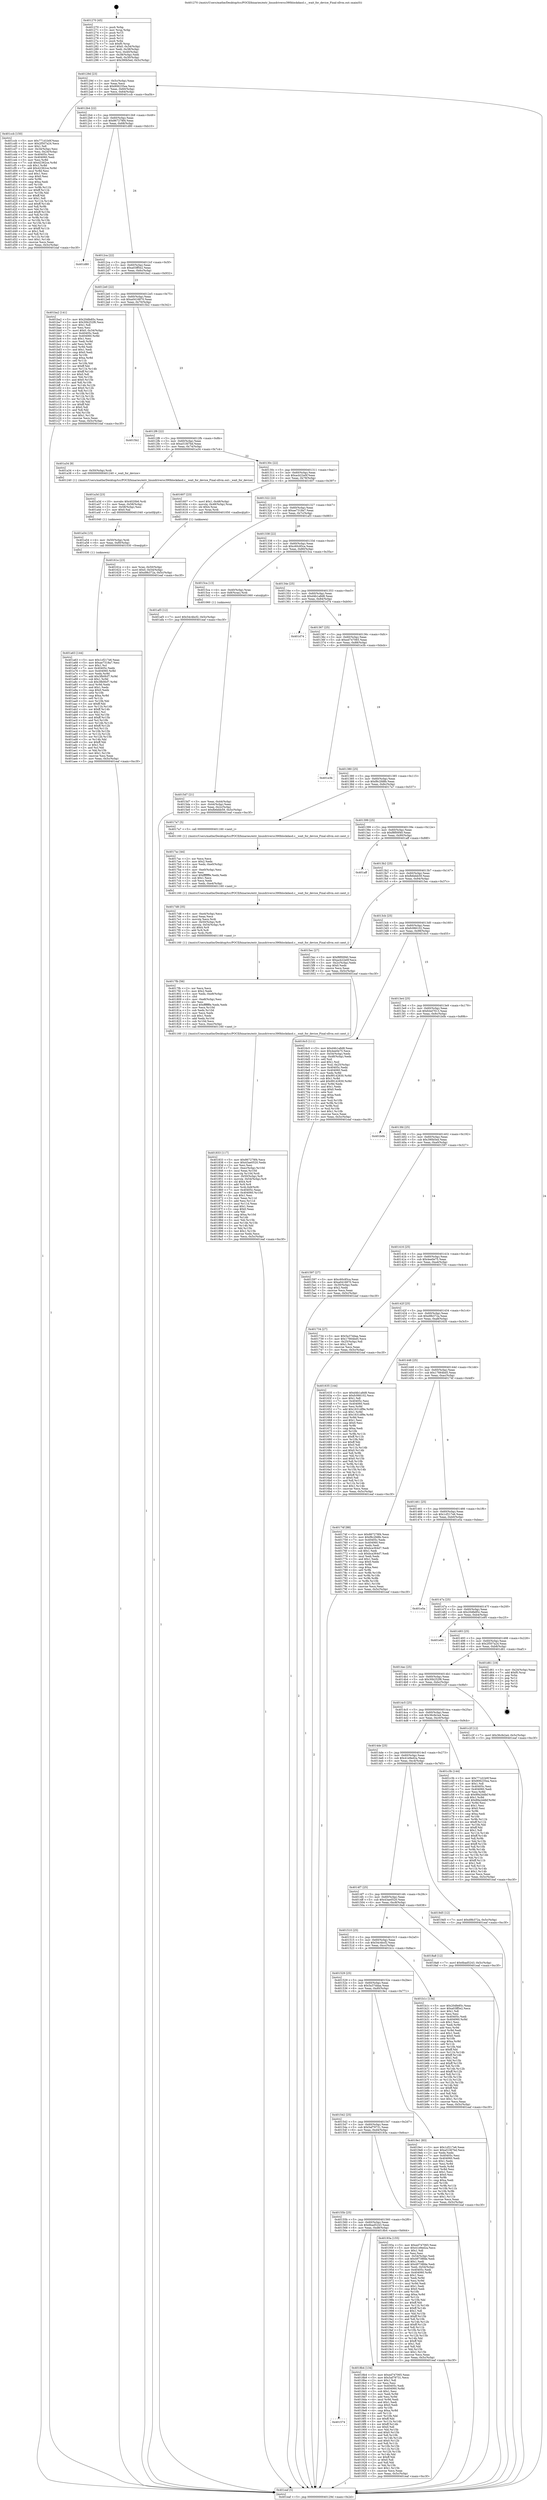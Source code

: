 digraph "0x401270" {
  label = "0x401270 (/mnt/c/Users/mathe/Desktop/tcc/POCII/binaries/extr_linuxdriverss390blockdasd.c__wait_for_device_Final-ollvm.out::main(0))"
  labelloc = "t"
  node[shape=record]

  Entry [label="",width=0.3,height=0.3,shape=circle,fillcolor=black,style=filled]
  "0x40129d" [label="{
     0x40129d [23]\l
     | [instrs]\l
     &nbsp;&nbsp;0x40129d \<+3\>: mov -0x5c(%rbp),%eax\l
     &nbsp;&nbsp;0x4012a0 \<+2\>: mov %eax,%ecx\l
     &nbsp;&nbsp;0x4012a2 \<+6\>: sub $0x806235ea,%ecx\l
     &nbsp;&nbsp;0x4012a8 \<+3\>: mov %eax,-0x60(%rbp)\l
     &nbsp;&nbsp;0x4012ab \<+3\>: mov %ecx,-0x64(%rbp)\l
     &nbsp;&nbsp;0x4012ae \<+6\>: je 0000000000401ccb \<main+0xa5b\>\l
  }"]
  "0x401ccb" [label="{
     0x401ccb [150]\l
     | [instrs]\l
     &nbsp;&nbsp;0x401ccb \<+5\>: mov $0x771d1b0f,%eax\l
     &nbsp;&nbsp;0x401cd0 \<+5\>: mov $0x2f507a24,%ecx\l
     &nbsp;&nbsp;0x401cd5 \<+2\>: mov $0x1,%dl\l
     &nbsp;&nbsp;0x401cd7 \<+3\>: mov -0x34(%rbp),%esi\l
     &nbsp;&nbsp;0x401cda \<+3\>: mov %esi,-0x24(%rbp)\l
     &nbsp;&nbsp;0x401cdd \<+7\>: mov 0x40405c,%esi\l
     &nbsp;&nbsp;0x401ce4 \<+7\>: mov 0x404060,%edi\l
     &nbsp;&nbsp;0x401ceb \<+3\>: mov %esi,%r8d\l
     &nbsp;&nbsp;0x401cee \<+7\>: sub $0x42362ce,%r8d\l
     &nbsp;&nbsp;0x401cf5 \<+4\>: sub $0x1,%r8d\l
     &nbsp;&nbsp;0x401cf9 \<+7\>: add $0x42362ce,%r8d\l
     &nbsp;&nbsp;0x401d00 \<+4\>: imul %r8d,%esi\l
     &nbsp;&nbsp;0x401d04 \<+3\>: and $0x1,%esi\l
     &nbsp;&nbsp;0x401d07 \<+3\>: cmp $0x0,%esi\l
     &nbsp;&nbsp;0x401d0a \<+4\>: sete %r9b\l
     &nbsp;&nbsp;0x401d0e \<+3\>: cmp $0xa,%edi\l
     &nbsp;&nbsp;0x401d11 \<+4\>: setl %r10b\l
     &nbsp;&nbsp;0x401d15 \<+3\>: mov %r9b,%r11b\l
     &nbsp;&nbsp;0x401d18 \<+4\>: xor $0xff,%r11b\l
     &nbsp;&nbsp;0x401d1c \<+3\>: mov %r10b,%bl\l
     &nbsp;&nbsp;0x401d1f \<+3\>: xor $0xff,%bl\l
     &nbsp;&nbsp;0x401d22 \<+3\>: xor $0x1,%dl\l
     &nbsp;&nbsp;0x401d25 \<+3\>: mov %r11b,%r14b\l
     &nbsp;&nbsp;0x401d28 \<+4\>: and $0xff,%r14b\l
     &nbsp;&nbsp;0x401d2c \<+3\>: and %dl,%r9b\l
     &nbsp;&nbsp;0x401d2f \<+3\>: mov %bl,%r15b\l
     &nbsp;&nbsp;0x401d32 \<+4\>: and $0xff,%r15b\l
     &nbsp;&nbsp;0x401d36 \<+3\>: and %dl,%r10b\l
     &nbsp;&nbsp;0x401d39 \<+3\>: or %r9b,%r14b\l
     &nbsp;&nbsp;0x401d3c \<+3\>: or %r10b,%r15b\l
     &nbsp;&nbsp;0x401d3f \<+3\>: xor %r15b,%r14b\l
     &nbsp;&nbsp;0x401d42 \<+3\>: or %bl,%r11b\l
     &nbsp;&nbsp;0x401d45 \<+4\>: xor $0xff,%r11b\l
     &nbsp;&nbsp;0x401d49 \<+3\>: or $0x1,%dl\l
     &nbsp;&nbsp;0x401d4c \<+3\>: and %dl,%r11b\l
     &nbsp;&nbsp;0x401d4f \<+3\>: or %r11b,%r14b\l
     &nbsp;&nbsp;0x401d52 \<+4\>: test $0x1,%r14b\l
     &nbsp;&nbsp;0x401d56 \<+3\>: cmovne %ecx,%eax\l
     &nbsp;&nbsp;0x401d59 \<+3\>: mov %eax,-0x5c(%rbp)\l
     &nbsp;&nbsp;0x401d5c \<+5\>: jmp 0000000000401eaf \<main+0xc3f\>\l
  }"]
  "0x4012b4" [label="{
     0x4012b4 [22]\l
     | [instrs]\l
     &nbsp;&nbsp;0x4012b4 \<+5\>: jmp 00000000004012b9 \<main+0x49\>\l
     &nbsp;&nbsp;0x4012b9 \<+3\>: mov -0x60(%rbp),%eax\l
     &nbsp;&nbsp;0x4012bc \<+5\>: sub $0x867278f4,%eax\l
     &nbsp;&nbsp;0x4012c1 \<+3\>: mov %eax,-0x68(%rbp)\l
     &nbsp;&nbsp;0x4012c4 \<+6\>: je 0000000000401d80 \<main+0xb10\>\l
  }"]
  Exit [label="",width=0.3,height=0.3,shape=circle,fillcolor=black,style=filled,peripheries=2]
  "0x401d80" [label="{
     0x401d80\l
  }", style=dashed]
  "0x4012ca" [label="{
     0x4012ca [22]\l
     | [instrs]\l
     &nbsp;&nbsp;0x4012ca \<+5\>: jmp 00000000004012cf \<main+0x5f\>\l
     &nbsp;&nbsp;0x4012cf \<+3\>: mov -0x60(%rbp),%eax\l
     &nbsp;&nbsp;0x4012d2 \<+5\>: sub $0xa03ff5e2,%eax\l
     &nbsp;&nbsp;0x4012d7 \<+3\>: mov %eax,-0x6c(%rbp)\l
     &nbsp;&nbsp;0x4012da \<+6\>: je 0000000000401ba2 \<main+0x932\>\l
  }"]
  "0x401a63" [label="{
     0x401a63 [144]\l
     | [instrs]\l
     &nbsp;&nbsp;0x401a63 \<+5\>: mov $0x1cf217e6,%eax\l
     &nbsp;&nbsp;0x401a68 \<+5\>: mov $0xae7318a7,%esi\l
     &nbsp;&nbsp;0x401a6d \<+2\>: mov $0x1,%cl\l
     &nbsp;&nbsp;0x401a6f \<+7\>: mov 0x40405c,%edx\l
     &nbsp;&nbsp;0x401a76 \<+8\>: mov 0x404060,%r8d\l
     &nbsp;&nbsp;0x401a7e \<+3\>: mov %edx,%r9d\l
     &nbsp;&nbsp;0x401a81 \<+7\>: add $0x3fb0fcf7,%r9d\l
     &nbsp;&nbsp;0x401a88 \<+4\>: sub $0x1,%r9d\l
     &nbsp;&nbsp;0x401a8c \<+7\>: sub $0x3fb0fcf7,%r9d\l
     &nbsp;&nbsp;0x401a93 \<+4\>: imul %r9d,%edx\l
     &nbsp;&nbsp;0x401a97 \<+3\>: and $0x1,%edx\l
     &nbsp;&nbsp;0x401a9a \<+3\>: cmp $0x0,%edx\l
     &nbsp;&nbsp;0x401a9d \<+4\>: sete %r10b\l
     &nbsp;&nbsp;0x401aa1 \<+4\>: cmp $0xa,%r8d\l
     &nbsp;&nbsp;0x401aa5 \<+4\>: setl %r11b\l
     &nbsp;&nbsp;0x401aa9 \<+3\>: mov %r10b,%bl\l
     &nbsp;&nbsp;0x401aac \<+3\>: xor $0xff,%bl\l
     &nbsp;&nbsp;0x401aaf \<+3\>: mov %r11b,%r14b\l
     &nbsp;&nbsp;0x401ab2 \<+4\>: xor $0xff,%r14b\l
     &nbsp;&nbsp;0x401ab6 \<+3\>: xor $0x1,%cl\l
     &nbsp;&nbsp;0x401ab9 \<+3\>: mov %bl,%r15b\l
     &nbsp;&nbsp;0x401abc \<+4\>: and $0xff,%r15b\l
     &nbsp;&nbsp;0x401ac0 \<+3\>: and %cl,%r10b\l
     &nbsp;&nbsp;0x401ac3 \<+3\>: mov %r14b,%r12b\l
     &nbsp;&nbsp;0x401ac6 \<+4\>: and $0xff,%r12b\l
     &nbsp;&nbsp;0x401aca \<+3\>: and %cl,%r11b\l
     &nbsp;&nbsp;0x401acd \<+3\>: or %r10b,%r15b\l
     &nbsp;&nbsp;0x401ad0 \<+3\>: or %r11b,%r12b\l
     &nbsp;&nbsp;0x401ad3 \<+3\>: xor %r12b,%r15b\l
     &nbsp;&nbsp;0x401ad6 \<+3\>: or %r14b,%bl\l
     &nbsp;&nbsp;0x401ad9 \<+3\>: xor $0xff,%bl\l
     &nbsp;&nbsp;0x401adc \<+3\>: or $0x1,%cl\l
     &nbsp;&nbsp;0x401adf \<+2\>: and %cl,%bl\l
     &nbsp;&nbsp;0x401ae1 \<+3\>: or %bl,%r15b\l
     &nbsp;&nbsp;0x401ae4 \<+4\>: test $0x1,%r15b\l
     &nbsp;&nbsp;0x401ae8 \<+3\>: cmovne %esi,%eax\l
     &nbsp;&nbsp;0x401aeb \<+3\>: mov %eax,-0x5c(%rbp)\l
     &nbsp;&nbsp;0x401aee \<+5\>: jmp 0000000000401eaf \<main+0xc3f\>\l
  }"]
  "0x401ba2" [label="{
     0x401ba2 [141]\l
     | [instrs]\l
     &nbsp;&nbsp;0x401ba2 \<+5\>: mov $0x20dfe85c,%eax\l
     &nbsp;&nbsp;0x401ba7 \<+5\>: mov $0x30b252f6,%ecx\l
     &nbsp;&nbsp;0x401bac \<+2\>: mov $0x1,%dl\l
     &nbsp;&nbsp;0x401bae \<+2\>: xor %esi,%esi\l
     &nbsp;&nbsp;0x401bb0 \<+7\>: movl $0x0,-0x34(%rbp)\l
     &nbsp;&nbsp;0x401bb7 \<+7\>: mov 0x40405c,%edi\l
     &nbsp;&nbsp;0x401bbe \<+8\>: mov 0x404060,%r8d\l
     &nbsp;&nbsp;0x401bc6 \<+3\>: sub $0x1,%esi\l
     &nbsp;&nbsp;0x401bc9 \<+3\>: mov %edi,%r9d\l
     &nbsp;&nbsp;0x401bcc \<+3\>: add %esi,%r9d\l
     &nbsp;&nbsp;0x401bcf \<+4\>: imul %r9d,%edi\l
     &nbsp;&nbsp;0x401bd3 \<+3\>: and $0x1,%edi\l
     &nbsp;&nbsp;0x401bd6 \<+3\>: cmp $0x0,%edi\l
     &nbsp;&nbsp;0x401bd9 \<+4\>: sete %r10b\l
     &nbsp;&nbsp;0x401bdd \<+4\>: cmp $0xa,%r8d\l
     &nbsp;&nbsp;0x401be1 \<+4\>: setl %r11b\l
     &nbsp;&nbsp;0x401be5 \<+3\>: mov %r10b,%bl\l
     &nbsp;&nbsp;0x401be8 \<+3\>: xor $0xff,%bl\l
     &nbsp;&nbsp;0x401beb \<+3\>: mov %r11b,%r14b\l
     &nbsp;&nbsp;0x401bee \<+4\>: xor $0xff,%r14b\l
     &nbsp;&nbsp;0x401bf2 \<+3\>: xor $0x0,%dl\l
     &nbsp;&nbsp;0x401bf5 \<+3\>: mov %bl,%r15b\l
     &nbsp;&nbsp;0x401bf8 \<+4\>: and $0x0,%r15b\l
     &nbsp;&nbsp;0x401bfc \<+3\>: and %dl,%r10b\l
     &nbsp;&nbsp;0x401bff \<+3\>: mov %r14b,%r12b\l
     &nbsp;&nbsp;0x401c02 \<+4\>: and $0x0,%r12b\l
     &nbsp;&nbsp;0x401c06 \<+3\>: and %dl,%r11b\l
     &nbsp;&nbsp;0x401c09 \<+3\>: or %r10b,%r15b\l
     &nbsp;&nbsp;0x401c0c \<+3\>: or %r11b,%r12b\l
     &nbsp;&nbsp;0x401c0f \<+3\>: xor %r12b,%r15b\l
     &nbsp;&nbsp;0x401c12 \<+3\>: or %r14b,%bl\l
     &nbsp;&nbsp;0x401c15 \<+3\>: xor $0xff,%bl\l
     &nbsp;&nbsp;0x401c18 \<+3\>: or $0x0,%dl\l
     &nbsp;&nbsp;0x401c1b \<+2\>: and %dl,%bl\l
     &nbsp;&nbsp;0x401c1d \<+3\>: or %bl,%r15b\l
     &nbsp;&nbsp;0x401c20 \<+4\>: test $0x1,%r15b\l
     &nbsp;&nbsp;0x401c24 \<+3\>: cmovne %ecx,%eax\l
     &nbsp;&nbsp;0x401c27 \<+3\>: mov %eax,-0x5c(%rbp)\l
     &nbsp;&nbsp;0x401c2a \<+5\>: jmp 0000000000401eaf \<main+0xc3f\>\l
  }"]
  "0x4012e0" [label="{
     0x4012e0 [22]\l
     | [instrs]\l
     &nbsp;&nbsp;0x4012e0 \<+5\>: jmp 00000000004012e5 \<main+0x75\>\l
     &nbsp;&nbsp;0x4012e5 \<+3\>: mov -0x60(%rbp),%eax\l
     &nbsp;&nbsp;0x4012e8 \<+5\>: sub $0xa0416870,%eax\l
     &nbsp;&nbsp;0x4012ed \<+3\>: mov %eax,-0x70(%rbp)\l
     &nbsp;&nbsp;0x4012f0 \<+6\>: je 00000000004015b2 \<main+0x342\>\l
  }"]
  "0x401a54" [label="{
     0x401a54 [15]\l
     | [instrs]\l
     &nbsp;&nbsp;0x401a54 \<+4\>: mov -0x50(%rbp),%rdi\l
     &nbsp;&nbsp;0x401a58 \<+6\>: mov %eax,-0xf0(%rbp)\l
     &nbsp;&nbsp;0x401a5e \<+5\>: call 0000000000401030 \<free@plt\>\l
     | [calls]\l
     &nbsp;&nbsp;0x401030 \{1\} (unknown)\l
  }"]
  "0x4015b2" [label="{
     0x4015b2\l
  }", style=dashed]
  "0x4012f6" [label="{
     0x4012f6 [22]\l
     | [instrs]\l
     &nbsp;&nbsp;0x4012f6 \<+5\>: jmp 00000000004012fb \<main+0x8b\>\l
     &nbsp;&nbsp;0x4012fb \<+3\>: mov -0x60(%rbp),%eax\l
     &nbsp;&nbsp;0x4012fe \<+5\>: sub $0xa51fd7bd,%eax\l
     &nbsp;&nbsp;0x401303 \<+3\>: mov %eax,-0x74(%rbp)\l
     &nbsp;&nbsp;0x401306 \<+6\>: je 0000000000401a34 \<main+0x7c4\>\l
  }"]
  "0x401a3d" [label="{
     0x401a3d [23]\l
     | [instrs]\l
     &nbsp;&nbsp;0x401a3d \<+10\>: movabs $0x4020b6,%rdi\l
     &nbsp;&nbsp;0x401a47 \<+3\>: mov %eax,-0x58(%rbp)\l
     &nbsp;&nbsp;0x401a4a \<+3\>: mov -0x58(%rbp),%esi\l
     &nbsp;&nbsp;0x401a4d \<+2\>: mov $0x0,%al\l
     &nbsp;&nbsp;0x401a4f \<+5\>: call 0000000000401040 \<printf@plt\>\l
     | [calls]\l
     &nbsp;&nbsp;0x401040 \{1\} (unknown)\l
  }"]
  "0x401a34" [label="{
     0x401a34 [9]\l
     | [instrs]\l
     &nbsp;&nbsp;0x401a34 \<+4\>: mov -0x50(%rbp),%rdi\l
     &nbsp;&nbsp;0x401a38 \<+5\>: call 0000000000401240 \<_wait_for_device\>\l
     | [calls]\l
     &nbsp;&nbsp;0x401240 \{1\} (/mnt/c/Users/mathe/Desktop/tcc/POCII/binaries/extr_linuxdriverss390blockdasd.c__wait_for_device_Final-ollvm.out::_wait_for_device)\l
  }"]
  "0x40130c" [label="{
     0x40130c [22]\l
     | [instrs]\l
     &nbsp;&nbsp;0x40130c \<+5\>: jmp 0000000000401311 \<main+0xa1\>\l
     &nbsp;&nbsp;0x401311 \<+3\>: mov -0x60(%rbp),%eax\l
     &nbsp;&nbsp;0x401314 \<+5\>: sub $0xacb22e0f,%eax\l
     &nbsp;&nbsp;0x401319 \<+3\>: mov %eax,-0x78(%rbp)\l
     &nbsp;&nbsp;0x40131c \<+6\>: je 0000000000401607 \<main+0x397\>\l
  }"]
  "0x401574" [label="{
     0x401574\l
  }", style=dashed]
  "0x401607" [label="{
     0x401607 [23]\l
     | [instrs]\l
     &nbsp;&nbsp;0x401607 \<+7\>: movl $0x1,-0x48(%rbp)\l
     &nbsp;&nbsp;0x40160e \<+4\>: movslq -0x48(%rbp),%rax\l
     &nbsp;&nbsp;0x401612 \<+4\>: shl $0x4,%rax\l
     &nbsp;&nbsp;0x401616 \<+3\>: mov %rax,%rdi\l
     &nbsp;&nbsp;0x401619 \<+5\>: call 0000000000401050 \<malloc@plt\>\l
     | [calls]\l
     &nbsp;&nbsp;0x401050 \{1\} (unknown)\l
  }"]
  "0x401322" [label="{
     0x401322 [22]\l
     | [instrs]\l
     &nbsp;&nbsp;0x401322 \<+5\>: jmp 0000000000401327 \<main+0xb7\>\l
     &nbsp;&nbsp;0x401327 \<+3\>: mov -0x60(%rbp),%eax\l
     &nbsp;&nbsp;0x40132a \<+5\>: sub $0xae7318a7,%eax\l
     &nbsp;&nbsp;0x40132f \<+3\>: mov %eax,-0x7c(%rbp)\l
     &nbsp;&nbsp;0x401332 \<+6\>: je 0000000000401af3 \<main+0x883\>\l
  }"]
  "0x4018b4" [label="{
     0x4018b4 [134]\l
     | [instrs]\l
     &nbsp;&nbsp;0x4018b4 \<+5\>: mov $0xed747065,%eax\l
     &nbsp;&nbsp;0x4018b9 \<+5\>: mov $0x5af79731,%ecx\l
     &nbsp;&nbsp;0x4018be \<+2\>: mov $0x1,%dl\l
     &nbsp;&nbsp;0x4018c0 \<+2\>: xor %esi,%esi\l
     &nbsp;&nbsp;0x4018c2 \<+7\>: mov 0x40405c,%edi\l
     &nbsp;&nbsp;0x4018c9 \<+8\>: mov 0x404060,%r8d\l
     &nbsp;&nbsp;0x4018d1 \<+3\>: sub $0x1,%esi\l
     &nbsp;&nbsp;0x4018d4 \<+3\>: mov %edi,%r9d\l
     &nbsp;&nbsp;0x4018d7 \<+3\>: add %esi,%r9d\l
     &nbsp;&nbsp;0x4018da \<+4\>: imul %r9d,%edi\l
     &nbsp;&nbsp;0x4018de \<+3\>: and $0x1,%edi\l
     &nbsp;&nbsp;0x4018e1 \<+3\>: cmp $0x0,%edi\l
     &nbsp;&nbsp;0x4018e4 \<+4\>: sete %r10b\l
     &nbsp;&nbsp;0x4018e8 \<+4\>: cmp $0xa,%r8d\l
     &nbsp;&nbsp;0x4018ec \<+4\>: setl %r11b\l
     &nbsp;&nbsp;0x4018f0 \<+3\>: mov %r10b,%bl\l
     &nbsp;&nbsp;0x4018f3 \<+3\>: xor $0xff,%bl\l
     &nbsp;&nbsp;0x4018f6 \<+3\>: mov %r11b,%r14b\l
     &nbsp;&nbsp;0x4018f9 \<+4\>: xor $0xff,%r14b\l
     &nbsp;&nbsp;0x4018fd \<+3\>: xor $0x0,%dl\l
     &nbsp;&nbsp;0x401900 \<+3\>: mov %bl,%r15b\l
     &nbsp;&nbsp;0x401903 \<+4\>: and $0x0,%r15b\l
     &nbsp;&nbsp;0x401907 \<+3\>: and %dl,%r10b\l
     &nbsp;&nbsp;0x40190a \<+3\>: mov %r14b,%r12b\l
     &nbsp;&nbsp;0x40190d \<+4\>: and $0x0,%r12b\l
     &nbsp;&nbsp;0x401911 \<+3\>: and %dl,%r11b\l
     &nbsp;&nbsp;0x401914 \<+3\>: or %r10b,%r15b\l
     &nbsp;&nbsp;0x401917 \<+3\>: or %r11b,%r12b\l
     &nbsp;&nbsp;0x40191a \<+3\>: xor %r12b,%r15b\l
     &nbsp;&nbsp;0x40191d \<+3\>: or %r14b,%bl\l
     &nbsp;&nbsp;0x401920 \<+3\>: xor $0xff,%bl\l
     &nbsp;&nbsp;0x401923 \<+3\>: or $0x0,%dl\l
     &nbsp;&nbsp;0x401926 \<+2\>: and %dl,%bl\l
     &nbsp;&nbsp;0x401928 \<+3\>: or %bl,%r15b\l
     &nbsp;&nbsp;0x40192b \<+4\>: test $0x1,%r15b\l
     &nbsp;&nbsp;0x40192f \<+3\>: cmovne %ecx,%eax\l
     &nbsp;&nbsp;0x401932 \<+3\>: mov %eax,-0x5c(%rbp)\l
     &nbsp;&nbsp;0x401935 \<+5\>: jmp 0000000000401eaf \<main+0xc3f\>\l
  }"]
  "0x401af3" [label="{
     0x401af3 [12]\l
     | [instrs]\l
     &nbsp;&nbsp;0x401af3 \<+7\>: movl $0x54c4bcf2,-0x5c(%rbp)\l
     &nbsp;&nbsp;0x401afa \<+5\>: jmp 0000000000401eaf \<main+0xc3f\>\l
  }"]
  "0x401338" [label="{
     0x401338 [22]\l
     | [instrs]\l
     &nbsp;&nbsp;0x401338 \<+5\>: jmp 000000000040133d \<main+0xcd\>\l
     &nbsp;&nbsp;0x40133d \<+3\>: mov -0x60(%rbp),%eax\l
     &nbsp;&nbsp;0x401340 \<+5\>: sub $0xc60c85ca,%eax\l
     &nbsp;&nbsp;0x401345 \<+3\>: mov %eax,-0x80(%rbp)\l
     &nbsp;&nbsp;0x401348 \<+6\>: je 00000000004015ca \<main+0x35a\>\l
  }"]
  "0x40155b" [label="{
     0x40155b [25]\l
     | [instrs]\l
     &nbsp;&nbsp;0x40155b \<+5\>: jmp 0000000000401560 \<main+0x2f0\>\l
     &nbsp;&nbsp;0x401560 \<+3\>: mov -0x60(%rbp),%eax\l
     &nbsp;&nbsp;0x401563 \<+5\>: sub $0x6bad5243,%eax\l
     &nbsp;&nbsp;0x401568 \<+6\>: mov %eax,-0xd8(%rbp)\l
     &nbsp;&nbsp;0x40156e \<+6\>: je 00000000004018b4 \<main+0x644\>\l
  }"]
  "0x4015ca" [label="{
     0x4015ca [13]\l
     | [instrs]\l
     &nbsp;&nbsp;0x4015ca \<+4\>: mov -0x40(%rbp),%rax\l
     &nbsp;&nbsp;0x4015ce \<+4\>: mov 0x8(%rax),%rdi\l
     &nbsp;&nbsp;0x4015d2 \<+5\>: call 0000000000401060 \<atoi@plt\>\l
     | [calls]\l
     &nbsp;&nbsp;0x401060 \{1\} (unknown)\l
  }"]
  "0x40134e" [label="{
     0x40134e [25]\l
     | [instrs]\l
     &nbsp;&nbsp;0x40134e \<+5\>: jmp 0000000000401353 \<main+0xe3\>\l
     &nbsp;&nbsp;0x401353 \<+3\>: mov -0x60(%rbp),%eax\l
     &nbsp;&nbsp;0x401356 \<+5\>: sub $0xd4b1a8d8,%eax\l
     &nbsp;&nbsp;0x40135b \<+6\>: mov %eax,-0x84(%rbp)\l
     &nbsp;&nbsp;0x401361 \<+6\>: je 0000000000401d74 \<main+0xb04\>\l
  }"]
  "0x40193a" [label="{
     0x40193a [155]\l
     | [instrs]\l
     &nbsp;&nbsp;0x40193a \<+5\>: mov $0xed747065,%eax\l
     &nbsp;&nbsp;0x40193f \<+5\>: mov $0x41e9ed2a,%ecx\l
     &nbsp;&nbsp;0x401944 \<+2\>: mov $0x1,%dl\l
     &nbsp;&nbsp;0x401946 \<+2\>: xor %esi,%esi\l
     &nbsp;&nbsp;0x401948 \<+3\>: mov -0x54(%rbp),%edi\l
     &nbsp;&nbsp;0x40194b \<+6\>: sub $0x49738fde,%edi\l
     &nbsp;&nbsp;0x401951 \<+3\>: add $0x1,%edi\l
     &nbsp;&nbsp;0x401954 \<+6\>: add $0x49738fde,%edi\l
     &nbsp;&nbsp;0x40195a \<+3\>: mov %edi,-0x54(%rbp)\l
     &nbsp;&nbsp;0x40195d \<+7\>: mov 0x40405c,%edi\l
     &nbsp;&nbsp;0x401964 \<+8\>: mov 0x404060,%r8d\l
     &nbsp;&nbsp;0x40196c \<+3\>: sub $0x1,%esi\l
     &nbsp;&nbsp;0x40196f \<+3\>: mov %edi,%r9d\l
     &nbsp;&nbsp;0x401972 \<+3\>: add %esi,%r9d\l
     &nbsp;&nbsp;0x401975 \<+4\>: imul %r9d,%edi\l
     &nbsp;&nbsp;0x401979 \<+3\>: and $0x1,%edi\l
     &nbsp;&nbsp;0x40197c \<+3\>: cmp $0x0,%edi\l
     &nbsp;&nbsp;0x40197f \<+4\>: sete %r10b\l
     &nbsp;&nbsp;0x401983 \<+4\>: cmp $0xa,%r8d\l
     &nbsp;&nbsp;0x401987 \<+4\>: setl %r11b\l
     &nbsp;&nbsp;0x40198b \<+3\>: mov %r10b,%bl\l
     &nbsp;&nbsp;0x40198e \<+3\>: xor $0xff,%bl\l
     &nbsp;&nbsp;0x401991 \<+3\>: mov %r11b,%r14b\l
     &nbsp;&nbsp;0x401994 \<+4\>: xor $0xff,%r14b\l
     &nbsp;&nbsp;0x401998 \<+3\>: xor $0x1,%dl\l
     &nbsp;&nbsp;0x40199b \<+3\>: mov %bl,%r15b\l
     &nbsp;&nbsp;0x40199e \<+4\>: and $0xff,%r15b\l
     &nbsp;&nbsp;0x4019a2 \<+3\>: and %dl,%r10b\l
     &nbsp;&nbsp;0x4019a5 \<+3\>: mov %r14b,%r12b\l
     &nbsp;&nbsp;0x4019a8 \<+4\>: and $0xff,%r12b\l
     &nbsp;&nbsp;0x4019ac \<+3\>: and %dl,%r11b\l
     &nbsp;&nbsp;0x4019af \<+3\>: or %r10b,%r15b\l
     &nbsp;&nbsp;0x4019b2 \<+3\>: or %r11b,%r12b\l
     &nbsp;&nbsp;0x4019b5 \<+3\>: xor %r12b,%r15b\l
     &nbsp;&nbsp;0x4019b8 \<+3\>: or %r14b,%bl\l
     &nbsp;&nbsp;0x4019bb \<+3\>: xor $0xff,%bl\l
     &nbsp;&nbsp;0x4019be \<+3\>: or $0x1,%dl\l
     &nbsp;&nbsp;0x4019c1 \<+2\>: and %dl,%bl\l
     &nbsp;&nbsp;0x4019c3 \<+3\>: or %bl,%r15b\l
     &nbsp;&nbsp;0x4019c6 \<+4\>: test $0x1,%r15b\l
     &nbsp;&nbsp;0x4019ca \<+3\>: cmovne %ecx,%eax\l
     &nbsp;&nbsp;0x4019cd \<+3\>: mov %eax,-0x5c(%rbp)\l
     &nbsp;&nbsp;0x4019d0 \<+5\>: jmp 0000000000401eaf \<main+0xc3f\>\l
  }"]
  "0x401d74" [label="{
     0x401d74\l
  }", style=dashed]
  "0x401367" [label="{
     0x401367 [25]\l
     | [instrs]\l
     &nbsp;&nbsp;0x401367 \<+5\>: jmp 000000000040136c \<main+0xfc\>\l
     &nbsp;&nbsp;0x40136c \<+3\>: mov -0x60(%rbp),%eax\l
     &nbsp;&nbsp;0x40136f \<+5\>: sub $0xed747065,%eax\l
     &nbsp;&nbsp;0x401374 \<+6\>: mov %eax,-0x88(%rbp)\l
     &nbsp;&nbsp;0x40137a \<+6\>: je 0000000000401e3b \<main+0xbcb\>\l
  }"]
  "0x401542" [label="{
     0x401542 [25]\l
     | [instrs]\l
     &nbsp;&nbsp;0x401542 \<+5\>: jmp 0000000000401547 \<main+0x2d7\>\l
     &nbsp;&nbsp;0x401547 \<+3\>: mov -0x60(%rbp),%eax\l
     &nbsp;&nbsp;0x40154a \<+5\>: sub $0x5af79731,%eax\l
     &nbsp;&nbsp;0x40154f \<+6\>: mov %eax,-0xd4(%rbp)\l
     &nbsp;&nbsp;0x401555 \<+6\>: je 000000000040193a \<main+0x6ca\>\l
  }"]
  "0x401e3b" [label="{
     0x401e3b\l
  }", style=dashed]
  "0x401380" [label="{
     0x401380 [25]\l
     | [instrs]\l
     &nbsp;&nbsp;0x401380 \<+5\>: jmp 0000000000401385 \<main+0x115\>\l
     &nbsp;&nbsp;0x401385 \<+3\>: mov -0x60(%rbp),%eax\l
     &nbsp;&nbsp;0x401388 \<+5\>: sub $0xf8c2fd8b,%eax\l
     &nbsp;&nbsp;0x40138d \<+6\>: mov %eax,-0x8c(%rbp)\l
     &nbsp;&nbsp;0x401393 \<+6\>: je 00000000004017a7 \<main+0x537\>\l
  }"]
  "0x4019e1" [label="{
     0x4019e1 [83]\l
     | [instrs]\l
     &nbsp;&nbsp;0x4019e1 \<+5\>: mov $0x1cf217e6,%eax\l
     &nbsp;&nbsp;0x4019e6 \<+5\>: mov $0xa51fd7bd,%ecx\l
     &nbsp;&nbsp;0x4019eb \<+2\>: xor %edx,%edx\l
     &nbsp;&nbsp;0x4019ed \<+7\>: mov 0x40405c,%esi\l
     &nbsp;&nbsp;0x4019f4 \<+7\>: mov 0x404060,%edi\l
     &nbsp;&nbsp;0x4019fb \<+3\>: sub $0x1,%edx\l
     &nbsp;&nbsp;0x4019fe \<+3\>: mov %esi,%r8d\l
     &nbsp;&nbsp;0x401a01 \<+3\>: add %edx,%r8d\l
     &nbsp;&nbsp;0x401a04 \<+4\>: imul %r8d,%esi\l
     &nbsp;&nbsp;0x401a08 \<+3\>: and $0x1,%esi\l
     &nbsp;&nbsp;0x401a0b \<+3\>: cmp $0x0,%esi\l
     &nbsp;&nbsp;0x401a0e \<+4\>: sete %r9b\l
     &nbsp;&nbsp;0x401a12 \<+3\>: cmp $0xa,%edi\l
     &nbsp;&nbsp;0x401a15 \<+4\>: setl %r10b\l
     &nbsp;&nbsp;0x401a19 \<+3\>: mov %r9b,%r11b\l
     &nbsp;&nbsp;0x401a1c \<+3\>: and %r10b,%r11b\l
     &nbsp;&nbsp;0x401a1f \<+3\>: xor %r10b,%r9b\l
     &nbsp;&nbsp;0x401a22 \<+3\>: or %r9b,%r11b\l
     &nbsp;&nbsp;0x401a25 \<+4\>: test $0x1,%r11b\l
     &nbsp;&nbsp;0x401a29 \<+3\>: cmovne %ecx,%eax\l
     &nbsp;&nbsp;0x401a2c \<+3\>: mov %eax,-0x5c(%rbp)\l
     &nbsp;&nbsp;0x401a2f \<+5\>: jmp 0000000000401eaf \<main+0xc3f\>\l
  }"]
  "0x4017a7" [label="{
     0x4017a7 [5]\l
     | [instrs]\l
     &nbsp;&nbsp;0x4017a7 \<+5\>: call 0000000000401160 \<next_i\>\l
     | [calls]\l
     &nbsp;&nbsp;0x401160 \{1\} (/mnt/c/Users/mathe/Desktop/tcc/POCII/binaries/extr_linuxdriverss390blockdasd.c__wait_for_device_Final-ollvm.out::next_i)\l
  }"]
  "0x401399" [label="{
     0x401399 [25]\l
     | [instrs]\l
     &nbsp;&nbsp;0x401399 \<+5\>: jmp 000000000040139e \<main+0x12e\>\l
     &nbsp;&nbsp;0x40139e \<+3\>: mov -0x60(%rbp),%eax\l
     &nbsp;&nbsp;0x4013a1 \<+5\>: sub $0xf8f00f40,%eax\l
     &nbsp;&nbsp;0x4013a6 \<+6\>: mov %eax,-0x90(%rbp)\l
     &nbsp;&nbsp;0x4013ac \<+6\>: je 0000000000401aff \<main+0x88f\>\l
  }"]
  "0x401529" [label="{
     0x401529 [25]\l
     | [instrs]\l
     &nbsp;&nbsp;0x401529 \<+5\>: jmp 000000000040152e \<main+0x2be\>\l
     &nbsp;&nbsp;0x40152e \<+3\>: mov -0x60(%rbp),%eax\l
     &nbsp;&nbsp;0x401531 \<+5\>: sub $0x5a37ddaa,%eax\l
     &nbsp;&nbsp;0x401536 \<+6\>: mov %eax,-0xd0(%rbp)\l
     &nbsp;&nbsp;0x40153c \<+6\>: je 00000000004019e1 \<main+0x771\>\l
  }"]
  "0x401aff" [label="{
     0x401aff\l
  }", style=dashed]
  "0x4013b2" [label="{
     0x4013b2 [25]\l
     | [instrs]\l
     &nbsp;&nbsp;0x4013b2 \<+5\>: jmp 00000000004013b7 \<main+0x147\>\l
     &nbsp;&nbsp;0x4013b7 \<+3\>: mov -0x60(%rbp),%eax\l
     &nbsp;&nbsp;0x4013ba \<+5\>: sub $0xfb6ebb59,%eax\l
     &nbsp;&nbsp;0x4013bf \<+6\>: mov %eax,-0x94(%rbp)\l
     &nbsp;&nbsp;0x4013c5 \<+6\>: je 00000000004015ec \<main+0x37c\>\l
  }"]
  "0x401b1c" [label="{
     0x401b1c [134]\l
     | [instrs]\l
     &nbsp;&nbsp;0x401b1c \<+5\>: mov $0x20dfe85c,%eax\l
     &nbsp;&nbsp;0x401b21 \<+5\>: mov $0xa03ff5e2,%ecx\l
     &nbsp;&nbsp;0x401b26 \<+2\>: mov $0x1,%dl\l
     &nbsp;&nbsp;0x401b28 \<+2\>: xor %esi,%esi\l
     &nbsp;&nbsp;0x401b2a \<+7\>: mov 0x40405c,%edi\l
     &nbsp;&nbsp;0x401b31 \<+8\>: mov 0x404060,%r8d\l
     &nbsp;&nbsp;0x401b39 \<+3\>: sub $0x1,%esi\l
     &nbsp;&nbsp;0x401b3c \<+3\>: mov %edi,%r9d\l
     &nbsp;&nbsp;0x401b3f \<+3\>: add %esi,%r9d\l
     &nbsp;&nbsp;0x401b42 \<+4\>: imul %r9d,%edi\l
     &nbsp;&nbsp;0x401b46 \<+3\>: and $0x1,%edi\l
     &nbsp;&nbsp;0x401b49 \<+3\>: cmp $0x0,%edi\l
     &nbsp;&nbsp;0x401b4c \<+4\>: sete %r10b\l
     &nbsp;&nbsp;0x401b50 \<+4\>: cmp $0xa,%r8d\l
     &nbsp;&nbsp;0x401b54 \<+4\>: setl %r11b\l
     &nbsp;&nbsp;0x401b58 \<+3\>: mov %r10b,%bl\l
     &nbsp;&nbsp;0x401b5b \<+3\>: xor $0xff,%bl\l
     &nbsp;&nbsp;0x401b5e \<+3\>: mov %r11b,%r14b\l
     &nbsp;&nbsp;0x401b61 \<+4\>: xor $0xff,%r14b\l
     &nbsp;&nbsp;0x401b65 \<+3\>: xor $0x1,%dl\l
     &nbsp;&nbsp;0x401b68 \<+3\>: mov %bl,%r15b\l
     &nbsp;&nbsp;0x401b6b \<+4\>: and $0xff,%r15b\l
     &nbsp;&nbsp;0x401b6f \<+3\>: and %dl,%r10b\l
     &nbsp;&nbsp;0x401b72 \<+3\>: mov %r14b,%r12b\l
     &nbsp;&nbsp;0x401b75 \<+4\>: and $0xff,%r12b\l
     &nbsp;&nbsp;0x401b79 \<+3\>: and %dl,%r11b\l
     &nbsp;&nbsp;0x401b7c \<+3\>: or %r10b,%r15b\l
     &nbsp;&nbsp;0x401b7f \<+3\>: or %r11b,%r12b\l
     &nbsp;&nbsp;0x401b82 \<+3\>: xor %r12b,%r15b\l
     &nbsp;&nbsp;0x401b85 \<+3\>: or %r14b,%bl\l
     &nbsp;&nbsp;0x401b88 \<+3\>: xor $0xff,%bl\l
     &nbsp;&nbsp;0x401b8b \<+3\>: or $0x1,%dl\l
     &nbsp;&nbsp;0x401b8e \<+2\>: and %dl,%bl\l
     &nbsp;&nbsp;0x401b90 \<+3\>: or %bl,%r15b\l
     &nbsp;&nbsp;0x401b93 \<+4\>: test $0x1,%r15b\l
     &nbsp;&nbsp;0x401b97 \<+3\>: cmovne %ecx,%eax\l
     &nbsp;&nbsp;0x401b9a \<+3\>: mov %eax,-0x5c(%rbp)\l
     &nbsp;&nbsp;0x401b9d \<+5\>: jmp 0000000000401eaf \<main+0xc3f\>\l
  }"]
  "0x4015ec" [label="{
     0x4015ec [27]\l
     | [instrs]\l
     &nbsp;&nbsp;0x4015ec \<+5\>: mov $0xf8f00f40,%eax\l
     &nbsp;&nbsp;0x4015f1 \<+5\>: mov $0xacb22e0f,%ecx\l
     &nbsp;&nbsp;0x4015f6 \<+3\>: mov -0x2c(%rbp),%edx\l
     &nbsp;&nbsp;0x4015f9 \<+3\>: cmp $0x0,%edx\l
     &nbsp;&nbsp;0x4015fc \<+3\>: cmove %ecx,%eax\l
     &nbsp;&nbsp;0x4015ff \<+3\>: mov %eax,-0x5c(%rbp)\l
     &nbsp;&nbsp;0x401602 \<+5\>: jmp 0000000000401eaf \<main+0xc3f\>\l
  }"]
  "0x4013cb" [label="{
     0x4013cb [25]\l
     | [instrs]\l
     &nbsp;&nbsp;0x4013cb \<+5\>: jmp 00000000004013d0 \<main+0x160\>\l
     &nbsp;&nbsp;0x4013d0 \<+3\>: mov -0x60(%rbp),%eax\l
     &nbsp;&nbsp;0x4013d3 \<+5\>: sub $0xfc066102,%eax\l
     &nbsp;&nbsp;0x4013d8 \<+6\>: mov %eax,-0x98(%rbp)\l
     &nbsp;&nbsp;0x4013de \<+6\>: je 00000000004016c5 \<main+0x455\>\l
  }"]
  "0x401510" [label="{
     0x401510 [25]\l
     | [instrs]\l
     &nbsp;&nbsp;0x401510 \<+5\>: jmp 0000000000401515 \<main+0x2a5\>\l
     &nbsp;&nbsp;0x401515 \<+3\>: mov -0x60(%rbp),%eax\l
     &nbsp;&nbsp;0x401518 \<+5\>: sub $0x54c4bcf2,%eax\l
     &nbsp;&nbsp;0x40151d \<+6\>: mov %eax,-0xcc(%rbp)\l
     &nbsp;&nbsp;0x401523 \<+6\>: je 0000000000401b1c \<main+0x8ac\>\l
  }"]
  "0x4016c5" [label="{
     0x4016c5 [111]\l
     | [instrs]\l
     &nbsp;&nbsp;0x4016c5 \<+5\>: mov $0xd4b1a8d8,%eax\l
     &nbsp;&nbsp;0x4016ca \<+5\>: mov $0x4ee0e75,%ecx\l
     &nbsp;&nbsp;0x4016cf \<+3\>: mov -0x54(%rbp),%edx\l
     &nbsp;&nbsp;0x4016d2 \<+3\>: cmp -0x48(%rbp),%edx\l
     &nbsp;&nbsp;0x4016d5 \<+4\>: setl %sil\l
     &nbsp;&nbsp;0x4016d9 \<+4\>: and $0x1,%sil\l
     &nbsp;&nbsp;0x4016dd \<+4\>: mov %sil,-0x25(%rbp)\l
     &nbsp;&nbsp;0x4016e1 \<+7\>: mov 0x40405c,%edx\l
     &nbsp;&nbsp;0x4016e8 \<+7\>: mov 0x404060,%edi\l
     &nbsp;&nbsp;0x4016ef \<+3\>: mov %edx,%r8d\l
     &nbsp;&nbsp;0x4016f2 \<+7\>: sub $0x99142830,%r8d\l
     &nbsp;&nbsp;0x4016f9 \<+4\>: sub $0x1,%r8d\l
     &nbsp;&nbsp;0x4016fd \<+7\>: add $0x99142830,%r8d\l
     &nbsp;&nbsp;0x401704 \<+4\>: imul %r8d,%edx\l
     &nbsp;&nbsp;0x401708 \<+3\>: and $0x1,%edx\l
     &nbsp;&nbsp;0x40170b \<+3\>: cmp $0x0,%edx\l
     &nbsp;&nbsp;0x40170e \<+4\>: sete %sil\l
     &nbsp;&nbsp;0x401712 \<+3\>: cmp $0xa,%edi\l
     &nbsp;&nbsp;0x401715 \<+4\>: setl %r9b\l
     &nbsp;&nbsp;0x401719 \<+3\>: mov %sil,%r10b\l
     &nbsp;&nbsp;0x40171c \<+3\>: and %r9b,%r10b\l
     &nbsp;&nbsp;0x40171f \<+3\>: xor %r9b,%sil\l
     &nbsp;&nbsp;0x401722 \<+3\>: or %sil,%r10b\l
     &nbsp;&nbsp;0x401725 \<+4\>: test $0x1,%r10b\l
     &nbsp;&nbsp;0x401729 \<+3\>: cmovne %ecx,%eax\l
     &nbsp;&nbsp;0x40172c \<+3\>: mov %eax,-0x5c(%rbp)\l
     &nbsp;&nbsp;0x40172f \<+5\>: jmp 0000000000401eaf \<main+0xc3f\>\l
  }"]
  "0x4013e4" [label="{
     0x4013e4 [25]\l
     | [instrs]\l
     &nbsp;&nbsp;0x4013e4 \<+5\>: jmp 00000000004013e9 \<main+0x179\>\l
     &nbsp;&nbsp;0x4013e9 \<+3\>: mov -0x60(%rbp),%eax\l
     &nbsp;&nbsp;0x4013ec \<+5\>: sub $0xfcbd7613,%eax\l
     &nbsp;&nbsp;0x4013f1 \<+6\>: mov %eax,-0x9c(%rbp)\l
     &nbsp;&nbsp;0x4013f7 \<+6\>: je 0000000000401b0b \<main+0x89b\>\l
  }"]
  "0x4018a8" [label="{
     0x4018a8 [12]\l
     | [instrs]\l
     &nbsp;&nbsp;0x4018a8 \<+7\>: movl $0x6bad5243,-0x5c(%rbp)\l
     &nbsp;&nbsp;0x4018af \<+5\>: jmp 0000000000401eaf \<main+0xc3f\>\l
  }"]
  "0x401b0b" [label="{
     0x401b0b\l
  }", style=dashed]
  "0x4013fd" [label="{
     0x4013fd [25]\l
     | [instrs]\l
     &nbsp;&nbsp;0x4013fd \<+5\>: jmp 0000000000401402 \<main+0x192\>\l
     &nbsp;&nbsp;0x401402 \<+3\>: mov -0x60(%rbp),%eax\l
     &nbsp;&nbsp;0x401405 \<+5\>: sub $0x390b5ed,%eax\l
     &nbsp;&nbsp;0x40140a \<+6\>: mov %eax,-0xa0(%rbp)\l
     &nbsp;&nbsp;0x401410 \<+6\>: je 0000000000401597 \<main+0x327\>\l
  }"]
  "0x4014f7" [label="{
     0x4014f7 [25]\l
     | [instrs]\l
     &nbsp;&nbsp;0x4014f7 \<+5\>: jmp 00000000004014fc \<main+0x28c\>\l
     &nbsp;&nbsp;0x4014fc \<+3\>: mov -0x60(%rbp),%eax\l
     &nbsp;&nbsp;0x4014ff \<+5\>: sub $0x43ae0520,%eax\l
     &nbsp;&nbsp;0x401504 \<+6\>: mov %eax,-0xc8(%rbp)\l
     &nbsp;&nbsp;0x40150a \<+6\>: je 00000000004018a8 \<main+0x638\>\l
  }"]
  "0x401597" [label="{
     0x401597 [27]\l
     | [instrs]\l
     &nbsp;&nbsp;0x401597 \<+5\>: mov $0xc60c85ca,%eax\l
     &nbsp;&nbsp;0x40159c \<+5\>: mov $0xa0416870,%ecx\l
     &nbsp;&nbsp;0x4015a1 \<+3\>: mov -0x30(%rbp),%edx\l
     &nbsp;&nbsp;0x4015a4 \<+3\>: cmp $0x2,%edx\l
     &nbsp;&nbsp;0x4015a7 \<+3\>: cmovne %ecx,%eax\l
     &nbsp;&nbsp;0x4015aa \<+3\>: mov %eax,-0x5c(%rbp)\l
     &nbsp;&nbsp;0x4015ad \<+5\>: jmp 0000000000401eaf \<main+0xc3f\>\l
  }"]
  "0x401416" [label="{
     0x401416 [25]\l
     | [instrs]\l
     &nbsp;&nbsp;0x401416 \<+5\>: jmp 000000000040141b \<main+0x1ab\>\l
     &nbsp;&nbsp;0x40141b \<+3\>: mov -0x60(%rbp),%eax\l
     &nbsp;&nbsp;0x40141e \<+5\>: sub $0x4ee0e75,%eax\l
     &nbsp;&nbsp;0x401423 \<+6\>: mov %eax,-0xa4(%rbp)\l
     &nbsp;&nbsp;0x401429 \<+6\>: je 0000000000401734 \<main+0x4c4\>\l
  }"]
  "0x401eaf" [label="{
     0x401eaf [5]\l
     | [instrs]\l
     &nbsp;&nbsp;0x401eaf \<+5\>: jmp 000000000040129d \<main+0x2d\>\l
  }"]
  "0x401270" [label="{
     0x401270 [45]\l
     | [instrs]\l
     &nbsp;&nbsp;0x401270 \<+1\>: push %rbp\l
     &nbsp;&nbsp;0x401271 \<+3\>: mov %rsp,%rbp\l
     &nbsp;&nbsp;0x401274 \<+2\>: push %r15\l
     &nbsp;&nbsp;0x401276 \<+2\>: push %r14\l
     &nbsp;&nbsp;0x401278 \<+2\>: push %r12\l
     &nbsp;&nbsp;0x40127a \<+1\>: push %rbx\l
     &nbsp;&nbsp;0x40127b \<+7\>: sub $0xf0,%rsp\l
     &nbsp;&nbsp;0x401282 \<+7\>: movl $0x0,-0x34(%rbp)\l
     &nbsp;&nbsp;0x401289 \<+3\>: mov %edi,-0x38(%rbp)\l
     &nbsp;&nbsp;0x40128c \<+4\>: mov %rsi,-0x40(%rbp)\l
     &nbsp;&nbsp;0x401290 \<+3\>: mov -0x38(%rbp),%edi\l
     &nbsp;&nbsp;0x401293 \<+3\>: mov %edi,-0x30(%rbp)\l
     &nbsp;&nbsp;0x401296 \<+7\>: movl $0x390b5ed,-0x5c(%rbp)\l
  }"]
  "0x4015d7" [label="{
     0x4015d7 [21]\l
     | [instrs]\l
     &nbsp;&nbsp;0x4015d7 \<+3\>: mov %eax,-0x44(%rbp)\l
     &nbsp;&nbsp;0x4015da \<+3\>: mov -0x44(%rbp),%eax\l
     &nbsp;&nbsp;0x4015dd \<+3\>: mov %eax,-0x2c(%rbp)\l
     &nbsp;&nbsp;0x4015e0 \<+7\>: movl $0xfb6ebb59,-0x5c(%rbp)\l
     &nbsp;&nbsp;0x4015e7 \<+5\>: jmp 0000000000401eaf \<main+0xc3f\>\l
  }"]
  "0x40161e" [label="{
     0x40161e [23]\l
     | [instrs]\l
     &nbsp;&nbsp;0x40161e \<+4\>: mov %rax,-0x50(%rbp)\l
     &nbsp;&nbsp;0x401622 \<+7\>: movl $0x0,-0x54(%rbp)\l
     &nbsp;&nbsp;0x401629 \<+7\>: movl $0xd9b372a,-0x5c(%rbp)\l
     &nbsp;&nbsp;0x401630 \<+5\>: jmp 0000000000401eaf \<main+0xc3f\>\l
  }"]
  "0x4019d5" [label="{
     0x4019d5 [12]\l
     | [instrs]\l
     &nbsp;&nbsp;0x4019d5 \<+7\>: movl $0xd9b372a,-0x5c(%rbp)\l
     &nbsp;&nbsp;0x4019dc \<+5\>: jmp 0000000000401eaf \<main+0xc3f\>\l
  }"]
  "0x401734" [label="{
     0x401734 [27]\l
     | [instrs]\l
     &nbsp;&nbsp;0x401734 \<+5\>: mov $0x5a37ddaa,%eax\l
     &nbsp;&nbsp;0x401739 \<+5\>: mov $0x17664bd5,%ecx\l
     &nbsp;&nbsp;0x40173e \<+3\>: mov -0x25(%rbp),%dl\l
     &nbsp;&nbsp;0x401741 \<+3\>: test $0x1,%dl\l
     &nbsp;&nbsp;0x401744 \<+3\>: cmovne %ecx,%eax\l
     &nbsp;&nbsp;0x401747 \<+3\>: mov %eax,-0x5c(%rbp)\l
     &nbsp;&nbsp;0x40174a \<+5\>: jmp 0000000000401eaf \<main+0xc3f\>\l
  }"]
  "0x40142f" [label="{
     0x40142f [25]\l
     | [instrs]\l
     &nbsp;&nbsp;0x40142f \<+5\>: jmp 0000000000401434 \<main+0x1c4\>\l
     &nbsp;&nbsp;0x401434 \<+3\>: mov -0x60(%rbp),%eax\l
     &nbsp;&nbsp;0x401437 \<+5\>: sub $0xd9b372a,%eax\l
     &nbsp;&nbsp;0x40143c \<+6\>: mov %eax,-0xa8(%rbp)\l
     &nbsp;&nbsp;0x401442 \<+6\>: je 0000000000401635 \<main+0x3c5\>\l
  }"]
  "0x4014de" [label="{
     0x4014de [25]\l
     | [instrs]\l
     &nbsp;&nbsp;0x4014de \<+5\>: jmp 00000000004014e3 \<main+0x273\>\l
     &nbsp;&nbsp;0x4014e3 \<+3\>: mov -0x60(%rbp),%eax\l
     &nbsp;&nbsp;0x4014e6 \<+5\>: sub $0x41e9ed2a,%eax\l
     &nbsp;&nbsp;0x4014eb \<+6\>: mov %eax,-0xc4(%rbp)\l
     &nbsp;&nbsp;0x4014f1 \<+6\>: je 00000000004019d5 \<main+0x765\>\l
  }"]
  "0x401635" [label="{
     0x401635 [144]\l
     | [instrs]\l
     &nbsp;&nbsp;0x401635 \<+5\>: mov $0xd4b1a8d8,%eax\l
     &nbsp;&nbsp;0x40163a \<+5\>: mov $0xfc066102,%ecx\l
     &nbsp;&nbsp;0x40163f \<+2\>: mov $0x1,%dl\l
     &nbsp;&nbsp;0x401641 \<+7\>: mov 0x40405c,%esi\l
     &nbsp;&nbsp;0x401648 \<+7\>: mov 0x404060,%edi\l
     &nbsp;&nbsp;0x40164f \<+3\>: mov %esi,%r8d\l
     &nbsp;&nbsp;0x401652 \<+7\>: add $0x1631df9e,%r8d\l
     &nbsp;&nbsp;0x401659 \<+4\>: sub $0x1,%r8d\l
     &nbsp;&nbsp;0x40165d \<+7\>: sub $0x1631df9e,%r8d\l
     &nbsp;&nbsp;0x401664 \<+4\>: imul %r8d,%esi\l
     &nbsp;&nbsp;0x401668 \<+3\>: and $0x1,%esi\l
     &nbsp;&nbsp;0x40166b \<+3\>: cmp $0x0,%esi\l
     &nbsp;&nbsp;0x40166e \<+4\>: sete %r9b\l
     &nbsp;&nbsp;0x401672 \<+3\>: cmp $0xa,%edi\l
     &nbsp;&nbsp;0x401675 \<+4\>: setl %r10b\l
     &nbsp;&nbsp;0x401679 \<+3\>: mov %r9b,%r11b\l
     &nbsp;&nbsp;0x40167c \<+4\>: xor $0xff,%r11b\l
     &nbsp;&nbsp;0x401680 \<+3\>: mov %r10b,%bl\l
     &nbsp;&nbsp;0x401683 \<+3\>: xor $0xff,%bl\l
     &nbsp;&nbsp;0x401686 \<+3\>: xor $0x0,%dl\l
     &nbsp;&nbsp;0x401689 \<+3\>: mov %r11b,%r14b\l
     &nbsp;&nbsp;0x40168c \<+4\>: and $0x0,%r14b\l
     &nbsp;&nbsp;0x401690 \<+3\>: and %dl,%r9b\l
     &nbsp;&nbsp;0x401693 \<+3\>: mov %bl,%r15b\l
     &nbsp;&nbsp;0x401696 \<+4\>: and $0x0,%r15b\l
     &nbsp;&nbsp;0x40169a \<+3\>: and %dl,%r10b\l
     &nbsp;&nbsp;0x40169d \<+3\>: or %r9b,%r14b\l
     &nbsp;&nbsp;0x4016a0 \<+3\>: or %r10b,%r15b\l
     &nbsp;&nbsp;0x4016a3 \<+3\>: xor %r15b,%r14b\l
     &nbsp;&nbsp;0x4016a6 \<+3\>: or %bl,%r11b\l
     &nbsp;&nbsp;0x4016a9 \<+4\>: xor $0xff,%r11b\l
     &nbsp;&nbsp;0x4016ad \<+3\>: or $0x0,%dl\l
     &nbsp;&nbsp;0x4016b0 \<+3\>: and %dl,%r11b\l
     &nbsp;&nbsp;0x4016b3 \<+3\>: or %r11b,%r14b\l
     &nbsp;&nbsp;0x4016b6 \<+4\>: test $0x1,%r14b\l
     &nbsp;&nbsp;0x4016ba \<+3\>: cmovne %ecx,%eax\l
     &nbsp;&nbsp;0x4016bd \<+3\>: mov %eax,-0x5c(%rbp)\l
     &nbsp;&nbsp;0x4016c0 \<+5\>: jmp 0000000000401eaf \<main+0xc3f\>\l
  }"]
  "0x401448" [label="{
     0x401448 [25]\l
     | [instrs]\l
     &nbsp;&nbsp;0x401448 \<+5\>: jmp 000000000040144d \<main+0x1dd\>\l
     &nbsp;&nbsp;0x40144d \<+3\>: mov -0x60(%rbp),%eax\l
     &nbsp;&nbsp;0x401450 \<+5\>: sub $0x17664bd5,%eax\l
     &nbsp;&nbsp;0x401455 \<+6\>: mov %eax,-0xac(%rbp)\l
     &nbsp;&nbsp;0x40145b \<+6\>: je 000000000040174f \<main+0x4df\>\l
  }"]
  "0x401c3b" [label="{
     0x401c3b [144]\l
     | [instrs]\l
     &nbsp;&nbsp;0x401c3b \<+5\>: mov $0x771d1b0f,%eax\l
     &nbsp;&nbsp;0x401c40 \<+5\>: mov $0x806235ea,%ecx\l
     &nbsp;&nbsp;0x401c45 \<+2\>: mov $0x1,%dl\l
     &nbsp;&nbsp;0x401c47 \<+7\>: mov 0x40405c,%esi\l
     &nbsp;&nbsp;0x401c4e \<+7\>: mov 0x404060,%edi\l
     &nbsp;&nbsp;0x401c55 \<+3\>: mov %esi,%r8d\l
     &nbsp;&nbsp;0x401c58 \<+7\>: sub $0x89a2ddbf,%r8d\l
     &nbsp;&nbsp;0x401c5f \<+4\>: sub $0x1,%r8d\l
     &nbsp;&nbsp;0x401c63 \<+7\>: add $0x89a2ddbf,%r8d\l
     &nbsp;&nbsp;0x401c6a \<+4\>: imul %r8d,%esi\l
     &nbsp;&nbsp;0x401c6e \<+3\>: and $0x1,%esi\l
     &nbsp;&nbsp;0x401c71 \<+3\>: cmp $0x0,%esi\l
     &nbsp;&nbsp;0x401c74 \<+4\>: sete %r9b\l
     &nbsp;&nbsp;0x401c78 \<+3\>: cmp $0xa,%edi\l
     &nbsp;&nbsp;0x401c7b \<+4\>: setl %r10b\l
     &nbsp;&nbsp;0x401c7f \<+3\>: mov %r9b,%r11b\l
     &nbsp;&nbsp;0x401c82 \<+4\>: xor $0xff,%r11b\l
     &nbsp;&nbsp;0x401c86 \<+3\>: mov %r10b,%bl\l
     &nbsp;&nbsp;0x401c89 \<+3\>: xor $0xff,%bl\l
     &nbsp;&nbsp;0x401c8c \<+3\>: xor $0x1,%dl\l
     &nbsp;&nbsp;0x401c8f \<+3\>: mov %r11b,%r14b\l
     &nbsp;&nbsp;0x401c92 \<+4\>: and $0xff,%r14b\l
     &nbsp;&nbsp;0x401c96 \<+3\>: and %dl,%r9b\l
     &nbsp;&nbsp;0x401c99 \<+3\>: mov %bl,%r15b\l
     &nbsp;&nbsp;0x401c9c \<+4\>: and $0xff,%r15b\l
     &nbsp;&nbsp;0x401ca0 \<+3\>: and %dl,%r10b\l
     &nbsp;&nbsp;0x401ca3 \<+3\>: or %r9b,%r14b\l
     &nbsp;&nbsp;0x401ca6 \<+3\>: or %r10b,%r15b\l
     &nbsp;&nbsp;0x401ca9 \<+3\>: xor %r15b,%r14b\l
     &nbsp;&nbsp;0x401cac \<+3\>: or %bl,%r11b\l
     &nbsp;&nbsp;0x401caf \<+4\>: xor $0xff,%r11b\l
     &nbsp;&nbsp;0x401cb3 \<+3\>: or $0x1,%dl\l
     &nbsp;&nbsp;0x401cb6 \<+3\>: and %dl,%r11b\l
     &nbsp;&nbsp;0x401cb9 \<+3\>: or %r11b,%r14b\l
     &nbsp;&nbsp;0x401cbc \<+4\>: test $0x1,%r14b\l
     &nbsp;&nbsp;0x401cc0 \<+3\>: cmovne %ecx,%eax\l
     &nbsp;&nbsp;0x401cc3 \<+3\>: mov %eax,-0x5c(%rbp)\l
     &nbsp;&nbsp;0x401cc6 \<+5\>: jmp 0000000000401eaf \<main+0xc3f\>\l
  }"]
  "0x40174f" [label="{
     0x40174f [88]\l
     | [instrs]\l
     &nbsp;&nbsp;0x40174f \<+5\>: mov $0x867278f4,%eax\l
     &nbsp;&nbsp;0x401754 \<+5\>: mov $0xf8c2fd8b,%ecx\l
     &nbsp;&nbsp;0x401759 \<+7\>: mov 0x40405c,%edx\l
     &nbsp;&nbsp;0x401760 \<+7\>: mov 0x404060,%esi\l
     &nbsp;&nbsp;0x401767 \<+2\>: mov %edx,%edi\l
     &nbsp;&nbsp;0x401769 \<+6\>: add $0xbca364d7,%edi\l
     &nbsp;&nbsp;0x40176f \<+3\>: sub $0x1,%edi\l
     &nbsp;&nbsp;0x401772 \<+6\>: sub $0xbca364d7,%edi\l
     &nbsp;&nbsp;0x401778 \<+3\>: imul %edi,%edx\l
     &nbsp;&nbsp;0x40177b \<+3\>: and $0x1,%edx\l
     &nbsp;&nbsp;0x40177e \<+3\>: cmp $0x0,%edx\l
     &nbsp;&nbsp;0x401781 \<+4\>: sete %r8b\l
     &nbsp;&nbsp;0x401785 \<+3\>: cmp $0xa,%esi\l
     &nbsp;&nbsp;0x401788 \<+4\>: setl %r9b\l
     &nbsp;&nbsp;0x40178c \<+3\>: mov %r8b,%r10b\l
     &nbsp;&nbsp;0x40178f \<+3\>: and %r9b,%r10b\l
     &nbsp;&nbsp;0x401792 \<+3\>: xor %r9b,%r8b\l
     &nbsp;&nbsp;0x401795 \<+3\>: or %r8b,%r10b\l
     &nbsp;&nbsp;0x401798 \<+4\>: test $0x1,%r10b\l
     &nbsp;&nbsp;0x40179c \<+3\>: cmovne %ecx,%eax\l
     &nbsp;&nbsp;0x40179f \<+3\>: mov %eax,-0x5c(%rbp)\l
     &nbsp;&nbsp;0x4017a2 \<+5\>: jmp 0000000000401eaf \<main+0xc3f\>\l
  }"]
  "0x401461" [label="{
     0x401461 [25]\l
     | [instrs]\l
     &nbsp;&nbsp;0x401461 \<+5\>: jmp 0000000000401466 \<main+0x1f6\>\l
     &nbsp;&nbsp;0x401466 \<+3\>: mov -0x60(%rbp),%eax\l
     &nbsp;&nbsp;0x401469 \<+5\>: sub $0x1cf217e6,%eax\l
     &nbsp;&nbsp;0x40146e \<+6\>: mov %eax,-0xb0(%rbp)\l
     &nbsp;&nbsp;0x401474 \<+6\>: je 0000000000401e5a \<main+0xbea\>\l
  }"]
  "0x4017ac" [label="{
     0x4017ac [44]\l
     | [instrs]\l
     &nbsp;&nbsp;0x4017ac \<+2\>: xor %ecx,%ecx\l
     &nbsp;&nbsp;0x4017ae \<+5\>: mov $0x2,%edx\l
     &nbsp;&nbsp;0x4017b3 \<+6\>: mov %edx,-0xe0(%rbp)\l
     &nbsp;&nbsp;0x4017b9 \<+1\>: cltd\l
     &nbsp;&nbsp;0x4017ba \<+6\>: mov -0xe0(%rbp),%esi\l
     &nbsp;&nbsp;0x4017c0 \<+2\>: idiv %esi\l
     &nbsp;&nbsp;0x4017c2 \<+6\>: imul $0xfffffffe,%edx,%edx\l
     &nbsp;&nbsp;0x4017c8 \<+3\>: sub $0x1,%ecx\l
     &nbsp;&nbsp;0x4017cb \<+2\>: sub %ecx,%edx\l
     &nbsp;&nbsp;0x4017cd \<+6\>: mov %edx,-0xe4(%rbp)\l
     &nbsp;&nbsp;0x4017d3 \<+5\>: call 0000000000401160 \<next_i\>\l
     | [calls]\l
     &nbsp;&nbsp;0x401160 \{1\} (/mnt/c/Users/mathe/Desktop/tcc/POCII/binaries/extr_linuxdriverss390blockdasd.c__wait_for_device_Final-ollvm.out::next_i)\l
  }"]
  "0x4017d8" [label="{
     0x4017d8 [35]\l
     | [instrs]\l
     &nbsp;&nbsp;0x4017d8 \<+6\>: mov -0xe4(%rbp),%ecx\l
     &nbsp;&nbsp;0x4017de \<+3\>: imul %eax,%ecx\l
     &nbsp;&nbsp;0x4017e1 \<+3\>: movslq %ecx,%rdi\l
     &nbsp;&nbsp;0x4017e4 \<+4\>: mov -0x50(%rbp),%r8\l
     &nbsp;&nbsp;0x4017e8 \<+4\>: movslq -0x54(%rbp),%r9\l
     &nbsp;&nbsp;0x4017ec \<+4\>: shl $0x4,%r9\l
     &nbsp;&nbsp;0x4017f0 \<+3\>: add %r9,%r8\l
     &nbsp;&nbsp;0x4017f3 \<+3\>: mov %rdi,(%r8)\l
     &nbsp;&nbsp;0x4017f6 \<+5\>: call 0000000000401160 \<next_i\>\l
     | [calls]\l
     &nbsp;&nbsp;0x401160 \{1\} (/mnt/c/Users/mathe/Desktop/tcc/POCII/binaries/extr_linuxdriverss390blockdasd.c__wait_for_device_Final-ollvm.out::next_i)\l
  }"]
  "0x4017fb" [label="{
     0x4017fb [56]\l
     | [instrs]\l
     &nbsp;&nbsp;0x4017fb \<+2\>: xor %ecx,%ecx\l
     &nbsp;&nbsp;0x4017fd \<+5\>: mov $0x2,%edx\l
     &nbsp;&nbsp;0x401802 \<+6\>: mov %edx,-0xe8(%rbp)\l
     &nbsp;&nbsp;0x401808 \<+1\>: cltd\l
     &nbsp;&nbsp;0x401809 \<+6\>: mov -0xe8(%rbp),%esi\l
     &nbsp;&nbsp;0x40180f \<+2\>: idiv %esi\l
     &nbsp;&nbsp;0x401811 \<+6\>: imul $0xfffffffe,%edx,%edx\l
     &nbsp;&nbsp;0x401817 \<+3\>: mov %ecx,%r10d\l
     &nbsp;&nbsp;0x40181a \<+3\>: sub %edx,%r10d\l
     &nbsp;&nbsp;0x40181d \<+2\>: mov %ecx,%edx\l
     &nbsp;&nbsp;0x40181f \<+3\>: sub $0x1,%edx\l
     &nbsp;&nbsp;0x401822 \<+3\>: add %edx,%r10d\l
     &nbsp;&nbsp;0x401825 \<+3\>: sub %r10d,%ecx\l
     &nbsp;&nbsp;0x401828 \<+6\>: mov %ecx,-0xec(%rbp)\l
     &nbsp;&nbsp;0x40182e \<+5\>: call 0000000000401160 \<next_i\>\l
     | [calls]\l
     &nbsp;&nbsp;0x401160 \{1\} (/mnt/c/Users/mathe/Desktop/tcc/POCII/binaries/extr_linuxdriverss390blockdasd.c__wait_for_device_Final-ollvm.out::next_i)\l
  }"]
  "0x401833" [label="{
     0x401833 [117]\l
     | [instrs]\l
     &nbsp;&nbsp;0x401833 \<+5\>: mov $0x867278f4,%ecx\l
     &nbsp;&nbsp;0x401838 \<+5\>: mov $0x43ae0520,%edx\l
     &nbsp;&nbsp;0x40183d \<+2\>: xor %esi,%esi\l
     &nbsp;&nbsp;0x40183f \<+7\>: mov -0xec(%rbp),%r10d\l
     &nbsp;&nbsp;0x401846 \<+4\>: imul %eax,%r10d\l
     &nbsp;&nbsp;0x40184a \<+3\>: movslq %r10d,%rdi\l
     &nbsp;&nbsp;0x40184d \<+4\>: mov -0x50(%rbp),%r8\l
     &nbsp;&nbsp;0x401851 \<+4\>: movslq -0x54(%rbp),%r9\l
     &nbsp;&nbsp;0x401855 \<+4\>: shl $0x4,%r9\l
     &nbsp;&nbsp;0x401859 \<+3\>: add %r9,%r8\l
     &nbsp;&nbsp;0x40185c \<+4\>: mov %rdi,0x8(%r8)\l
     &nbsp;&nbsp;0x401860 \<+7\>: mov 0x40405c,%eax\l
     &nbsp;&nbsp;0x401867 \<+8\>: mov 0x404060,%r10d\l
     &nbsp;&nbsp;0x40186f \<+3\>: sub $0x1,%esi\l
     &nbsp;&nbsp;0x401872 \<+3\>: mov %eax,%r11d\l
     &nbsp;&nbsp;0x401875 \<+3\>: add %esi,%r11d\l
     &nbsp;&nbsp;0x401878 \<+4\>: imul %r11d,%eax\l
     &nbsp;&nbsp;0x40187c \<+3\>: and $0x1,%eax\l
     &nbsp;&nbsp;0x40187f \<+3\>: cmp $0x0,%eax\l
     &nbsp;&nbsp;0x401882 \<+3\>: sete %bl\l
     &nbsp;&nbsp;0x401885 \<+4\>: cmp $0xa,%r10d\l
     &nbsp;&nbsp;0x401889 \<+4\>: setl %r14b\l
     &nbsp;&nbsp;0x40188d \<+3\>: mov %bl,%r15b\l
     &nbsp;&nbsp;0x401890 \<+3\>: and %r14b,%r15b\l
     &nbsp;&nbsp;0x401893 \<+3\>: xor %r14b,%bl\l
     &nbsp;&nbsp;0x401896 \<+3\>: or %bl,%r15b\l
     &nbsp;&nbsp;0x401899 \<+4\>: test $0x1,%r15b\l
     &nbsp;&nbsp;0x40189d \<+3\>: cmovne %edx,%ecx\l
     &nbsp;&nbsp;0x4018a0 \<+3\>: mov %ecx,-0x5c(%rbp)\l
     &nbsp;&nbsp;0x4018a3 \<+5\>: jmp 0000000000401eaf \<main+0xc3f\>\l
  }"]
  "0x4014c5" [label="{
     0x4014c5 [25]\l
     | [instrs]\l
     &nbsp;&nbsp;0x4014c5 \<+5\>: jmp 00000000004014ca \<main+0x25a\>\l
     &nbsp;&nbsp;0x4014ca \<+3\>: mov -0x60(%rbp),%eax\l
     &nbsp;&nbsp;0x4014cd \<+5\>: sub $0x36cfe2a4,%eax\l
     &nbsp;&nbsp;0x4014d2 \<+6\>: mov %eax,-0xc0(%rbp)\l
     &nbsp;&nbsp;0x4014d8 \<+6\>: je 0000000000401c3b \<main+0x9cb\>\l
  }"]
  "0x401e5a" [label="{
     0x401e5a\l
  }", style=dashed]
  "0x40147a" [label="{
     0x40147a [25]\l
     | [instrs]\l
     &nbsp;&nbsp;0x40147a \<+5\>: jmp 000000000040147f \<main+0x20f\>\l
     &nbsp;&nbsp;0x40147f \<+3\>: mov -0x60(%rbp),%eax\l
     &nbsp;&nbsp;0x401482 \<+5\>: sub $0x20dfe85c,%eax\l
     &nbsp;&nbsp;0x401487 \<+6\>: mov %eax,-0xb4(%rbp)\l
     &nbsp;&nbsp;0x40148d \<+6\>: je 0000000000401e95 \<main+0xc25\>\l
  }"]
  "0x401c2f" [label="{
     0x401c2f [12]\l
     | [instrs]\l
     &nbsp;&nbsp;0x401c2f \<+7\>: movl $0x36cfe2a4,-0x5c(%rbp)\l
     &nbsp;&nbsp;0x401c36 \<+5\>: jmp 0000000000401eaf \<main+0xc3f\>\l
  }"]
  "0x401e95" [label="{
     0x401e95\l
  }", style=dashed]
  "0x401493" [label="{
     0x401493 [25]\l
     | [instrs]\l
     &nbsp;&nbsp;0x401493 \<+5\>: jmp 0000000000401498 \<main+0x228\>\l
     &nbsp;&nbsp;0x401498 \<+3\>: mov -0x60(%rbp),%eax\l
     &nbsp;&nbsp;0x40149b \<+5\>: sub $0x2f507a24,%eax\l
     &nbsp;&nbsp;0x4014a0 \<+6\>: mov %eax,-0xb8(%rbp)\l
     &nbsp;&nbsp;0x4014a6 \<+6\>: je 0000000000401d61 \<main+0xaf1\>\l
  }"]
  "0x4014ac" [label="{
     0x4014ac [25]\l
     | [instrs]\l
     &nbsp;&nbsp;0x4014ac \<+5\>: jmp 00000000004014b1 \<main+0x241\>\l
     &nbsp;&nbsp;0x4014b1 \<+3\>: mov -0x60(%rbp),%eax\l
     &nbsp;&nbsp;0x4014b4 \<+5\>: sub $0x30b252f6,%eax\l
     &nbsp;&nbsp;0x4014b9 \<+6\>: mov %eax,-0xbc(%rbp)\l
     &nbsp;&nbsp;0x4014bf \<+6\>: je 0000000000401c2f \<main+0x9bf\>\l
  }"]
  "0x401d61" [label="{
     0x401d61 [19]\l
     | [instrs]\l
     &nbsp;&nbsp;0x401d61 \<+3\>: mov -0x24(%rbp),%eax\l
     &nbsp;&nbsp;0x401d64 \<+7\>: add $0xf0,%rsp\l
     &nbsp;&nbsp;0x401d6b \<+1\>: pop %rbx\l
     &nbsp;&nbsp;0x401d6c \<+2\>: pop %r12\l
     &nbsp;&nbsp;0x401d6e \<+2\>: pop %r14\l
     &nbsp;&nbsp;0x401d70 \<+2\>: pop %r15\l
     &nbsp;&nbsp;0x401d72 \<+1\>: pop %rbp\l
     &nbsp;&nbsp;0x401d73 \<+1\>: ret\l
  }"]
  Entry -> "0x401270" [label=" 1"]
  "0x40129d" -> "0x401ccb" [label=" 1"]
  "0x40129d" -> "0x4012b4" [label=" 24"]
  "0x401d61" -> Exit [label=" 1"]
  "0x4012b4" -> "0x401d80" [label=" 0"]
  "0x4012b4" -> "0x4012ca" [label=" 24"]
  "0x401ccb" -> "0x401eaf" [label=" 1"]
  "0x4012ca" -> "0x401ba2" [label=" 1"]
  "0x4012ca" -> "0x4012e0" [label=" 23"]
  "0x401c3b" -> "0x401eaf" [label=" 1"]
  "0x4012e0" -> "0x4015b2" [label=" 0"]
  "0x4012e0" -> "0x4012f6" [label=" 23"]
  "0x401c2f" -> "0x401eaf" [label=" 1"]
  "0x4012f6" -> "0x401a34" [label=" 1"]
  "0x4012f6" -> "0x40130c" [label=" 22"]
  "0x401ba2" -> "0x401eaf" [label=" 1"]
  "0x40130c" -> "0x401607" [label=" 1"]
  "0x40130c" -> "0x401322" [label=" 21"]
  "0x401b1c" -> "0x401eaf" [label=" 1"]
  "0x401322" -> "0x401af3" [label=" 1"]
  "0x401322" -> "0x401338" [label=" 20"]
  "0x401af3" -> "0x401eaf" [label=" 1"]
  "0x401338" -> "0x4015ca" [label=" 1"]
  "0x401338" -> "0x40134e" [label=" 19"]
  "0x401a54" -> "0x401a63" [label=" 1"]
  "0x40134e" -> "0x401d74" [label=" 0"]
  "0x40134e" -> "0x401367" [label=" 19"]
  "0x401a3d" -> "0x401a54" [label=" 1"]
  "0x401367" -> "0x401e3b" [label=" 0"]
  "0x401367" -> "0x401380" [label=" 19"]
  "0x4019e1" -> "0x401eaf" [label=" 1"]
  "0x401380" -> "0x4017a7" [label=" 1"]
  "0x401380" -> "0x401399" [label=" 18"]
  "0x4019d5" -> "0x401eaf" [label=" 1"]
  "0x401399" -> "0x401aff" [label=" 0"]
  "0x401399" -> "0x4013b2" [label=" 18"]
  "0x4018b4" -> "0x401eaf" [label=" 1"]
  "0x4013b2" -> "0x4015ec" [label=" 1"]
  "0x4013b2" -> "0x4013cb" [label=" 17"]
  "0x40155b" -> "0x401574" [label=" 0"]
  "0x4013cb" -> "0x4016c5" [label=" 2"]
  "0x4013cb" -> "0x4013e4" [label=" 15"]
  "0x401a63" -> "0x401eaf" [label=" 1"]
  "0x4013e4" -> "0x401b0b" [label=" 0"]
  "0x4013e4" -> "0x4013fd" [label=" 15"]
  "0x401542" -> "0x40155b" [label=" 1"]
  "0x4013fd" -> "0x401597" [label=" 1"]
  "0x4013fd" -> "0x401416" [label=" 14"]
  "0x401597" -> "0x401eaf" [label=" 1"]
  "0x401270" -> "0x40129d" [label=" 1"]
  "0x401eaf" -> "0x40129d" [label=" 24"]
  "0x4015ca" -> "0x4015d7" [label=" 1"]
  "0x4015d7" -> "0x401eaf" [label=" 1"]
  "0x4015ec" -> "0x401eaf" [label=" 1"]
  "0x401607" -> "0x40161e" [label=" 1"]
  "0x40161e" -> "0x401eaf" [label=" 1"]
  "0x401a34" -> "0x401a3d" [label=" 1"]
  "0x401416" -> "0x401734" [label=" 2"]
  "0x401416" -> "0x40142f" [label=" 12"]
  "0x401529" -> "0x401542" [label=" 2"]
  "0x40142f" -> "0x401635" [label=" 2"]
  "0x40142f" -> "0x401448" [label=" 10"]
  "0x401635" -> "0x401eaf" [label=" 2"]
  "0x4016c5" -> "0x401eaf" [label=" 2"]
  "0x401734" -> "0x401eaf" [label=" 2"]
  "0x40193a" -> "0x401eaf" [label=" 1"]
  "0x401448" -> "0x40174f" [label=" 1"]
  "0x401448" -> "0x401461" [label=" 9"]
  "0x40174f" -> "0x401eaf" [label=" 1"]
  "0x4017a7" -> "0x4017ac" [label=" 1"]
  "0x4017ac" -> "0x4017d8" [label=" 1"]
  "0x4017d8" -> "0x4017fb" [label=" 1"]
  "0x4017fb" -> "0x401833" [label=" 1"]
  "0x401833" -> "0x401eaf" [label=" 1"]
  "0x401510" -> "0x401529" [label=" 3"]
  "0x401461" -> "0x401e5a" [label=" 0"]
  "0x401461" -> "0x40147a" [label=" 9"]
  "0x40155b" -> "0x4018b4" [label=" 1"]
  "0x40147a" -> "0x401e95" [label=" 0"]
  "0x40147a" -> "0x401493" [label=" 9"]
  "0x4018a8" -> "0x401eaf" [label=" 1"]
  "0x401493" -> "0x401d61" [label=" 1"]
  "0x401493" -> "0x4014ac" [label=" 8"]
  "0x4014f7" -> "0x401510" [label=" 4"]
  "0x4014ac" -> "0x401c2f" [label=" 1"]
  "0x4014ac" -> "0x4014c5" [label=" 7"]
  "0x401510" -> "0x401b1c" [label=" 1"]
  "0x4014c5" -> "0x401c3b" [label=" 1"]
  "0x4014c5" -> "0x4014de" [label=" 6"]
  "0x401529" -> "0x4019e1" [label=" 1"]
  "0x4014de" -> "0x4019d5" [label=" 1"]
  "0x4014de" -> "0x4014f7" [label=" 5"]
  "0x401542" -> "0x40193a" [label=" 1"]
  "0x4014f7" -> "0x4018a8" [label=" 1"]
}
